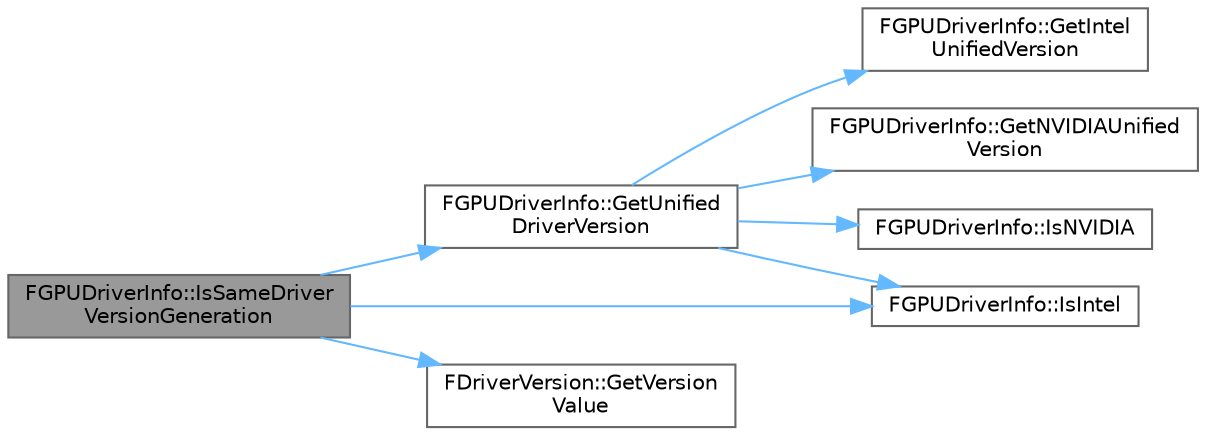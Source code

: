 digraph "FGPUDriverInfo::IsSameDriverVersionGeneration"
{
 // INTERACTIVE_SVG=YES
 // LATEX_PDF_SIZE
  bgcolor="transparent";
  edge [fontname=Helvetica,fontsize=10,labelfontname=Helvetica,labelfontsize=10];
  node [fontname=Helvetica,fontsize=10,shape=box,height=0.2,width=0.4];
  rankdir="LR";
  Node1 [id="Node000001",label="FGPUDriverInfo::IsSameDriver\lVersionGeneration",height=0.2,width=0.4,color="gray40", fillcolor="grey60", style="filled", fontcolor="black",tooltip=" "];
  Node1 -> Node2 [id="edge1_Node000001_Node000002",color="steelblue1",style="solid",tooltip=" "];
  Node2 [id="Node000002",label="FGPUDriverInfo::GetUnified\lDriverVersion",height=0.2,width=0.4,color="grey40", fillcolor="white", style="filled",URL="$dd/d21/structFGPUDriverInfo.html#a42cbd5ab158095fb8dc94c068ccdfd8c",tooltip=" "];
  Node2 -> Node3 [id="edge2_Node000002_Node000003",color="steelblue1",style="solid",tooltip=" "];
  Node3 [id="Node000003",label="FGPUDriverInfo::GetIntel\lUnifiedVersion",height=0.2,width=0.4,color="grey40", fillcolor="white", style="filled",URL="$dd/d21/structFGPUDriverInfo.html#ac223853ff5a2ad1e62180ce2a4f45835",tooltip=" "];
  Node2 -> Node4 [id="edge3_Node000002_Node000004",color="steelblue1",style="solid",tooltip=" "];
  Node4 [id="Node000004",label="FGPUDriverInfo::GetNVIDIAUnified\lVersion",height=0.2,width=0.4,color="grey40", fillcolor="white", style="filled",URL="$dd/d21/structFGPUDriverInfo.html#a197580940a318b70abdc2fe1f0e4cb19",tooltip=" "];
  Node2 -> Node5 [id="edge4_Node000002_Node000005",color="steelblue1",style="solid",tooltip=" "];
  Node5 [id="Node000005",label="FGPUDriverInfo::IsIntel",height=0.2,width=0.4,color="grey40", fillcolor="white", style="filled",URL="$dd/d21/structFGPUDriverInfo.html#ae98feb14330b560d2b84abc75c060193",tooltip=" "];
  Node2 -> Node6 [id="edge5_Node000002_Node000006",color="steelblue1",style="solid",tooltip=" "];
  Node6 [id="Node000006",label="FGPUDriverInfo::IsNVIDIA",height=0.2,width=0.4,color="grey40", fillcolor="white", style="filled",URL="$dd/d21/structFGPUDriverInfo.html#a1c1cd426e6315c3ad0455c2a1118f566",tooltip=" "];
  Node1 -> Node7 [id="edge6_Node000001_Node000007",color="steelblue1",style="solid",tooltip=" "];
  Node7 [id="Node000007",label="FDriverVersion::GetVersion\lValue",height=0.2,width=0.4,color="grey40", fillcolor="white", style="filled",URL="$d9/d27/classFDriverVersion.html#a52c7c84ff72360a04bccd97fb8193dc1",tooltip=" "];
  Node1 -> Node5 [id="edge7_Node000001_Node000005",color="steelblue1",style="solid",tooltip=" "];
}
